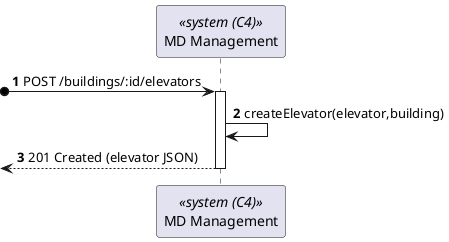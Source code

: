 @startuml process-view
autonumber

participant SYS as "MD Management" <<system (C4)>>


?o-> SYS : POST /buildings/:id/elevators
activate SYS

SYS -> SYS : createElevator(elevator,building)
<-- SYS : 201 Created (elevator JSON)
deactivate SYS

@enduml
